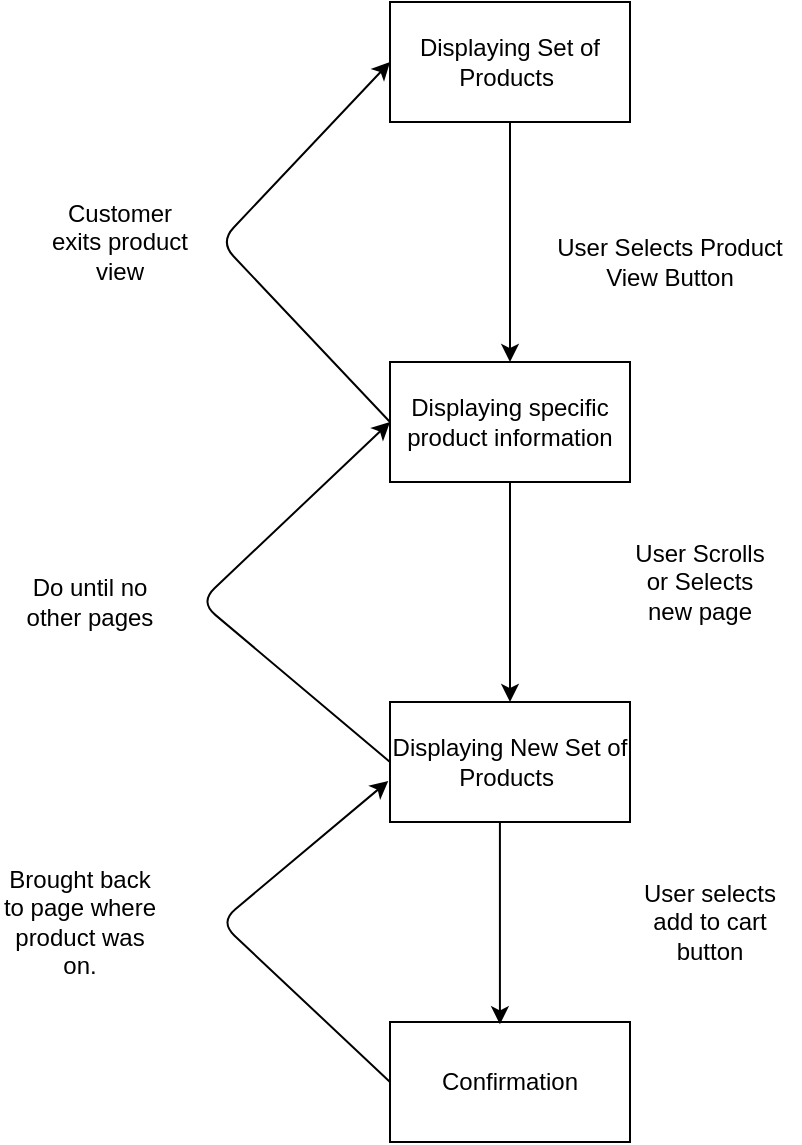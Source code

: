 <mxfile version="14.4.3" type="device"><diagram id="gXXYH2Nr3mEAYPvO6VJy" name="Page-1"><mxGraphModel dx="1185" dy="718" grid="1" gridSize="10" guides="1" tooltips="1" connect="1" arrows="1" fold="1" page="1" pageScale="1" pageWidth="850" pageHeight="1100" math="0" shadow="0"><root><mxCell id="0"/><mxCell id="1" parent="0"/><mxCell id="cobLF3QFzVZoc8bEhlFm-1" value="Displaying Set of Products&amp;nbsp;" style="rounded=0;whiteSpace=wrap;html=1;" vertex="1" parent="1"><mxGeometry x="305" y="130" width="120" height="60" as="geometry"/></mxCell><mxCell id="cobLF3QFzVZoc8bEhlFm-2" value="" style="endArrow=classic;html=1;exitX=0.5;exitY=1;exitDx=0;exitDy=0;" edge="1" parent="1" source="cobLF3QFzVZoc8bEhlFm-1"><mxGeometry width="50" height="50" relative="1" as="geometry"><mxPoint x="390" y="320" as="sourcePoint"/><mxPoint x="365" y="310" as="targetPoint"/></mxGeometry></mxCell><mxCell id="cobLF3QFzVZoc8bEhlFm-3" value="User Selects Product View Button" style="text;html=1;strokeColor=none;fillColor=none;align=center;verticalAlign=middle;whiteSpace=wrap;rounded=0;" vertex="1" parent="1"><mxGeometry x="380" y="250" width="130" height="20" as="geometry"/></mxCell><mxCell id="cobLF3QFzVZoc8bEhlFm-4" value="Displaying specific product information" style="rounded=0;whiteSpace=wrap;html=1;" vertex="1" parent="1"><mxGeometry x="305" y="310" width="120" height="60" as="geometry"/></mxCell><mxCell id="cobLF3QFzVZoc8bEhlFm-5" value="Customer exits product view" style="text;html=1;strokeColor=none;fillColor=none;align=center;verticalAlign=middle;whiteSpace=wrap;rounded=0;" vertex="1" parent="1"><mxGeometry x="130" y="240" width="80" height="20" as="geometry"/></mxCell><mxCell id="cobLF3QFzVZoc8bEhlFm-6" value="" style="endArrow=classic;html=1;exitX=0;exitY=0.5;exitDx=0;exitDy=0;entryX=0;entryY=0.5;entryDx=0;entryDy=0;" edge="1" parent="1" source="cobLF3QFzVZoc8bEhlFm-4" target="cobLF3QFzVZoc8bEhlFm-1"><mxGeometry width="50" height="50" relative="1" as="geometry"><mxPoint x="230" y="350" as="sourcePoint"/><mxPoint x="280" y="300" as="targetPoint"/><Array as="points"><mxPoint x="220" y="250"/></Array></mxGeometry></mxCell><mxCell id="cobLF3QFzVZoc8bEhlFm-7" value="" style="endArrow=classic;html=1;exitX=0.5;exitY=1;exitDx=0;exitDy=0;" edge="1" parent="1" source="cobLF3QFzVZoc8bEhlFm-4"><mxGeometry width="50" height="50" relative="1" as="geometry"><mxPoint x="330" y="510" as="sourcePoint"/><mxPoint x="365" y="480" as="targetPoint"/><Array as="points"><mxPoint x="365" y="400"/></Array></mxGeometry></mxCell><mxCell id="cobLF3QFzVZoc8bEhlFm-8" value="Displaying New Set of Products&amp;nbsp;" style="rounded=0;whiteSpace=wrap;html=1;" vertex="1" parent="1"><mxGeometry x="305" y="480" width="120" height="60" as="geometry"/></mxCell><mxCell id="cobLF3QFzVZoc8bEhlFm-9" value="User Scrolls or Selects new page" style="text;html=1;strokeColor=none;fillColor=none;align=center;verticalAlign=middle;whiteSpace=wrap;rounded=0;" vertex="1" parent="1"><mxGeometry x="420" y="410" width="80" height="20" as="geometry"/></mxCell><mxCell id="cobLF3QFzVZoc8bEhlFm-10" value="" style="endArrow=classic;html=1;exitX=0;exitY=0.5;exitDx=0;exitDy=0;entryX=0;entryY=0.5;entryDx=0;entryDy=0;" edge="1" parent="1" source="cobLF3QFzVZoc8bEhlFm-8" target="cobLF3QFzVZoc8bEhlFm-4"><mxGeometry width="50" height="50" relative="1" as="geometry"><mxPoint x="230" y="460" as="sourcePoint"/><mxPoint x="280" y="410" as="targetPoint"/><Array as="points"><mxPoint x="210" y="430"/></Array></mxGeometry></mxCell><mxCell id="cobLF3QFzVZoc8bEhlFm-11" value="Do until no other pages" style="text;html=1;strokeColor=none;fillColor=none;align=center;verticalAlign=middle;whiteSpace=wrap;rounded=0;" vertex="1" parent="1"><mxGeometry x="120" y="420" width="70" height="20" as="geometry"/></mxCell><mxCell id="cobLF3QFzVZoc8bEhlFm-12" value="Confirmation" style="rounded=0;whiteSpace=wrap;html=1;" vertex="1" parent="1"><mxGeometry x="305" y="640" width="120" height="60" as="geometry"/></mxCell><mxCell id="cobLF3QFzVZoc8bEhlFm-13" value="" style="endArrow=classic;html=1;exitX=0.458;exitY=1;exitDx=0;exitDy=0;exitPerimeter=0;entryX=0.458;entryY=0.019;entryDx=0;entryDy=0;entryPerimeter=0;" edge="1" parent="1" source="cobLF3QFzVZoc8bEhlFm-8" target="cobLF3QFzVZoc8bEhlFm-12"><mxGeometry width="50" height="50" relative="1" as="geometry"><mxPoint x="280" y="620" as="sourcePoint"/><mxPoint x="330" y="570" as="targetPoint"/></mxGeometry></mxCell><mxCell id="cobLF3QFzVZoc8bEhlFm-14" value="User selects add to cart button" style="text;html=1;strokeColor=none;fillColor=none;align=center;verticalAlign=middle;whiteSpace=wrap;rounded=0;" vertex="1" parent="1"><mxGeometry x="420" y="580" width="90" height="20" as="geometry"/></mxCell><mxCell id="cobLF3QFzVZoc8bEhlFm-16" value="" style="endArrow=classic;html=1;exitX=0;exitY=0.5;exitDx=0;exitDy=0;entryX=-0.007;entryY=0.658;entryDx=0;entryDy=0;entryPerimeter=0;" edge="1" parent="1" source="cobLF3QFzVZoc8bEhlFm-12" target="cobLF3QFzVZoc8bEhlFm-8"><mxGeometry width="50" height="50" relative="1" as="geometry"><mxPoint x="210" y="650" as="sourcePoint"/><mxPoint x="260" y="600" as="targetPoint"/><Array as="points"><mxPoint x="220" y="590"/></Array></mxGeometry></mxCell><mxCell id="cobLF3QFzVZoc8bEhlFm-17" value="Brought back to page where product was on." style="text;html=1;strokeColor=none;fillColor=none;align=center;verticalAlign=middle;whiteSpace=wrap;rounded=0;" vertex="1" parent="1"><mxGeometry x="110" y="580" width="80" height="20" as="geometry"/></mxCell></root></mxGraphModel></diagram></mxfile>